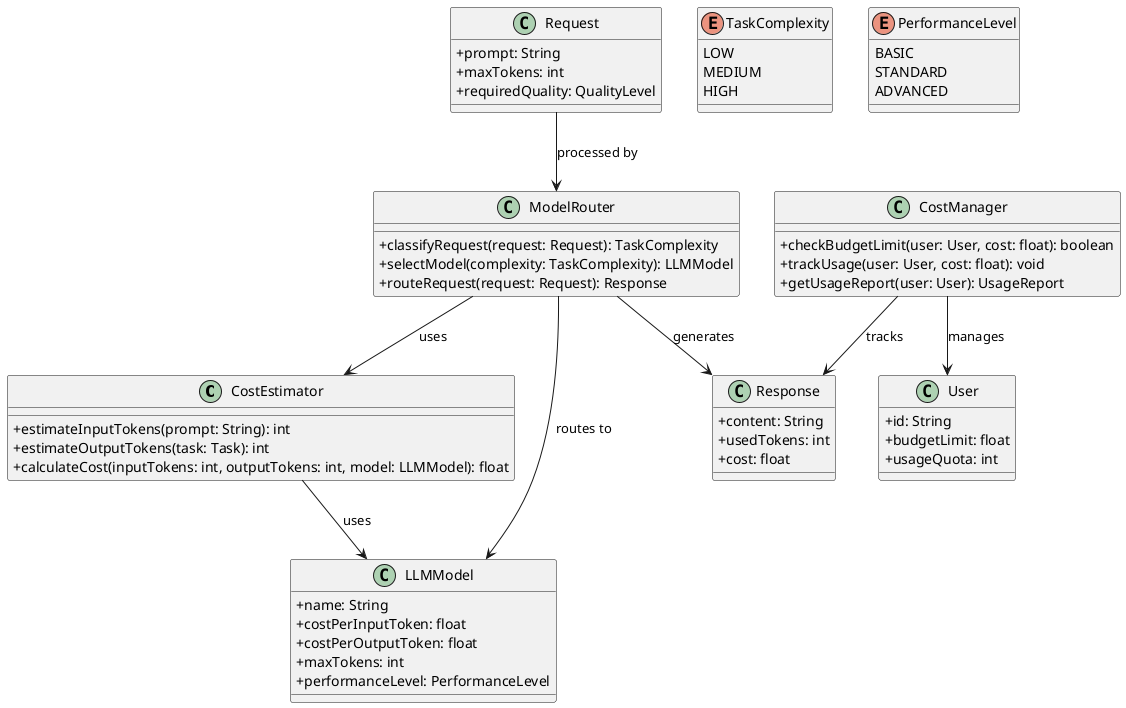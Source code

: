 @startuml cost_managed_class

skinparam classAttributeIconSize 0

class CostEstimator {
  + estimateInputTokens(prompt: String): int
  + estimateOutputTokens(task: Task): int
  + calculateCost(inputTokens: int, outputTokens: int, model: LLMModel): float
}

class ModelRouter {
  + classifyRequest(request: Request): TaskComplexity
  + selectModel(complexity: TaskComplexity): LLMModel
  + routeRequest(request: Request): Response
}

class LLMModel {
  + name: String
  + costPerInputToken: float
  + costPerOutputToken: float
  + maxTokens: int
  + performanceLevel: PerformanceLevel
}

enum TaskComplexity {
  LOW
  MEDIUM
  HIGH
}

enum PerformanceLevel {
  BASIC
  STANDARD
  ADVANCED
}

class Request {
  + prompt: String
  + maxTokens: int
  + requiredQuality: QualityLevel
}

class Response {
  + content: String
  + usedTokens: int
  + cost: float
}

class CostManager {
  + checkBudgetLimit(user: User, cost: float): boolean
  + trackUsage(user: User, cost: float): void
  + getUsageReport(user: User): UsageReport
}

class User {
  + id: String
  + budgetLimit: float
  + usageQuota: int
}

CostEstimator --> LLMModel : uses
ModelRouter --> LLMModel : routes to
ModelRouter --> CostEstimator : uses
Request --> ModelRouter : processed by
ModelRouter --> Response : generates
CostManager --> User : manages
CostManager --> Response : tracks

@enduml 